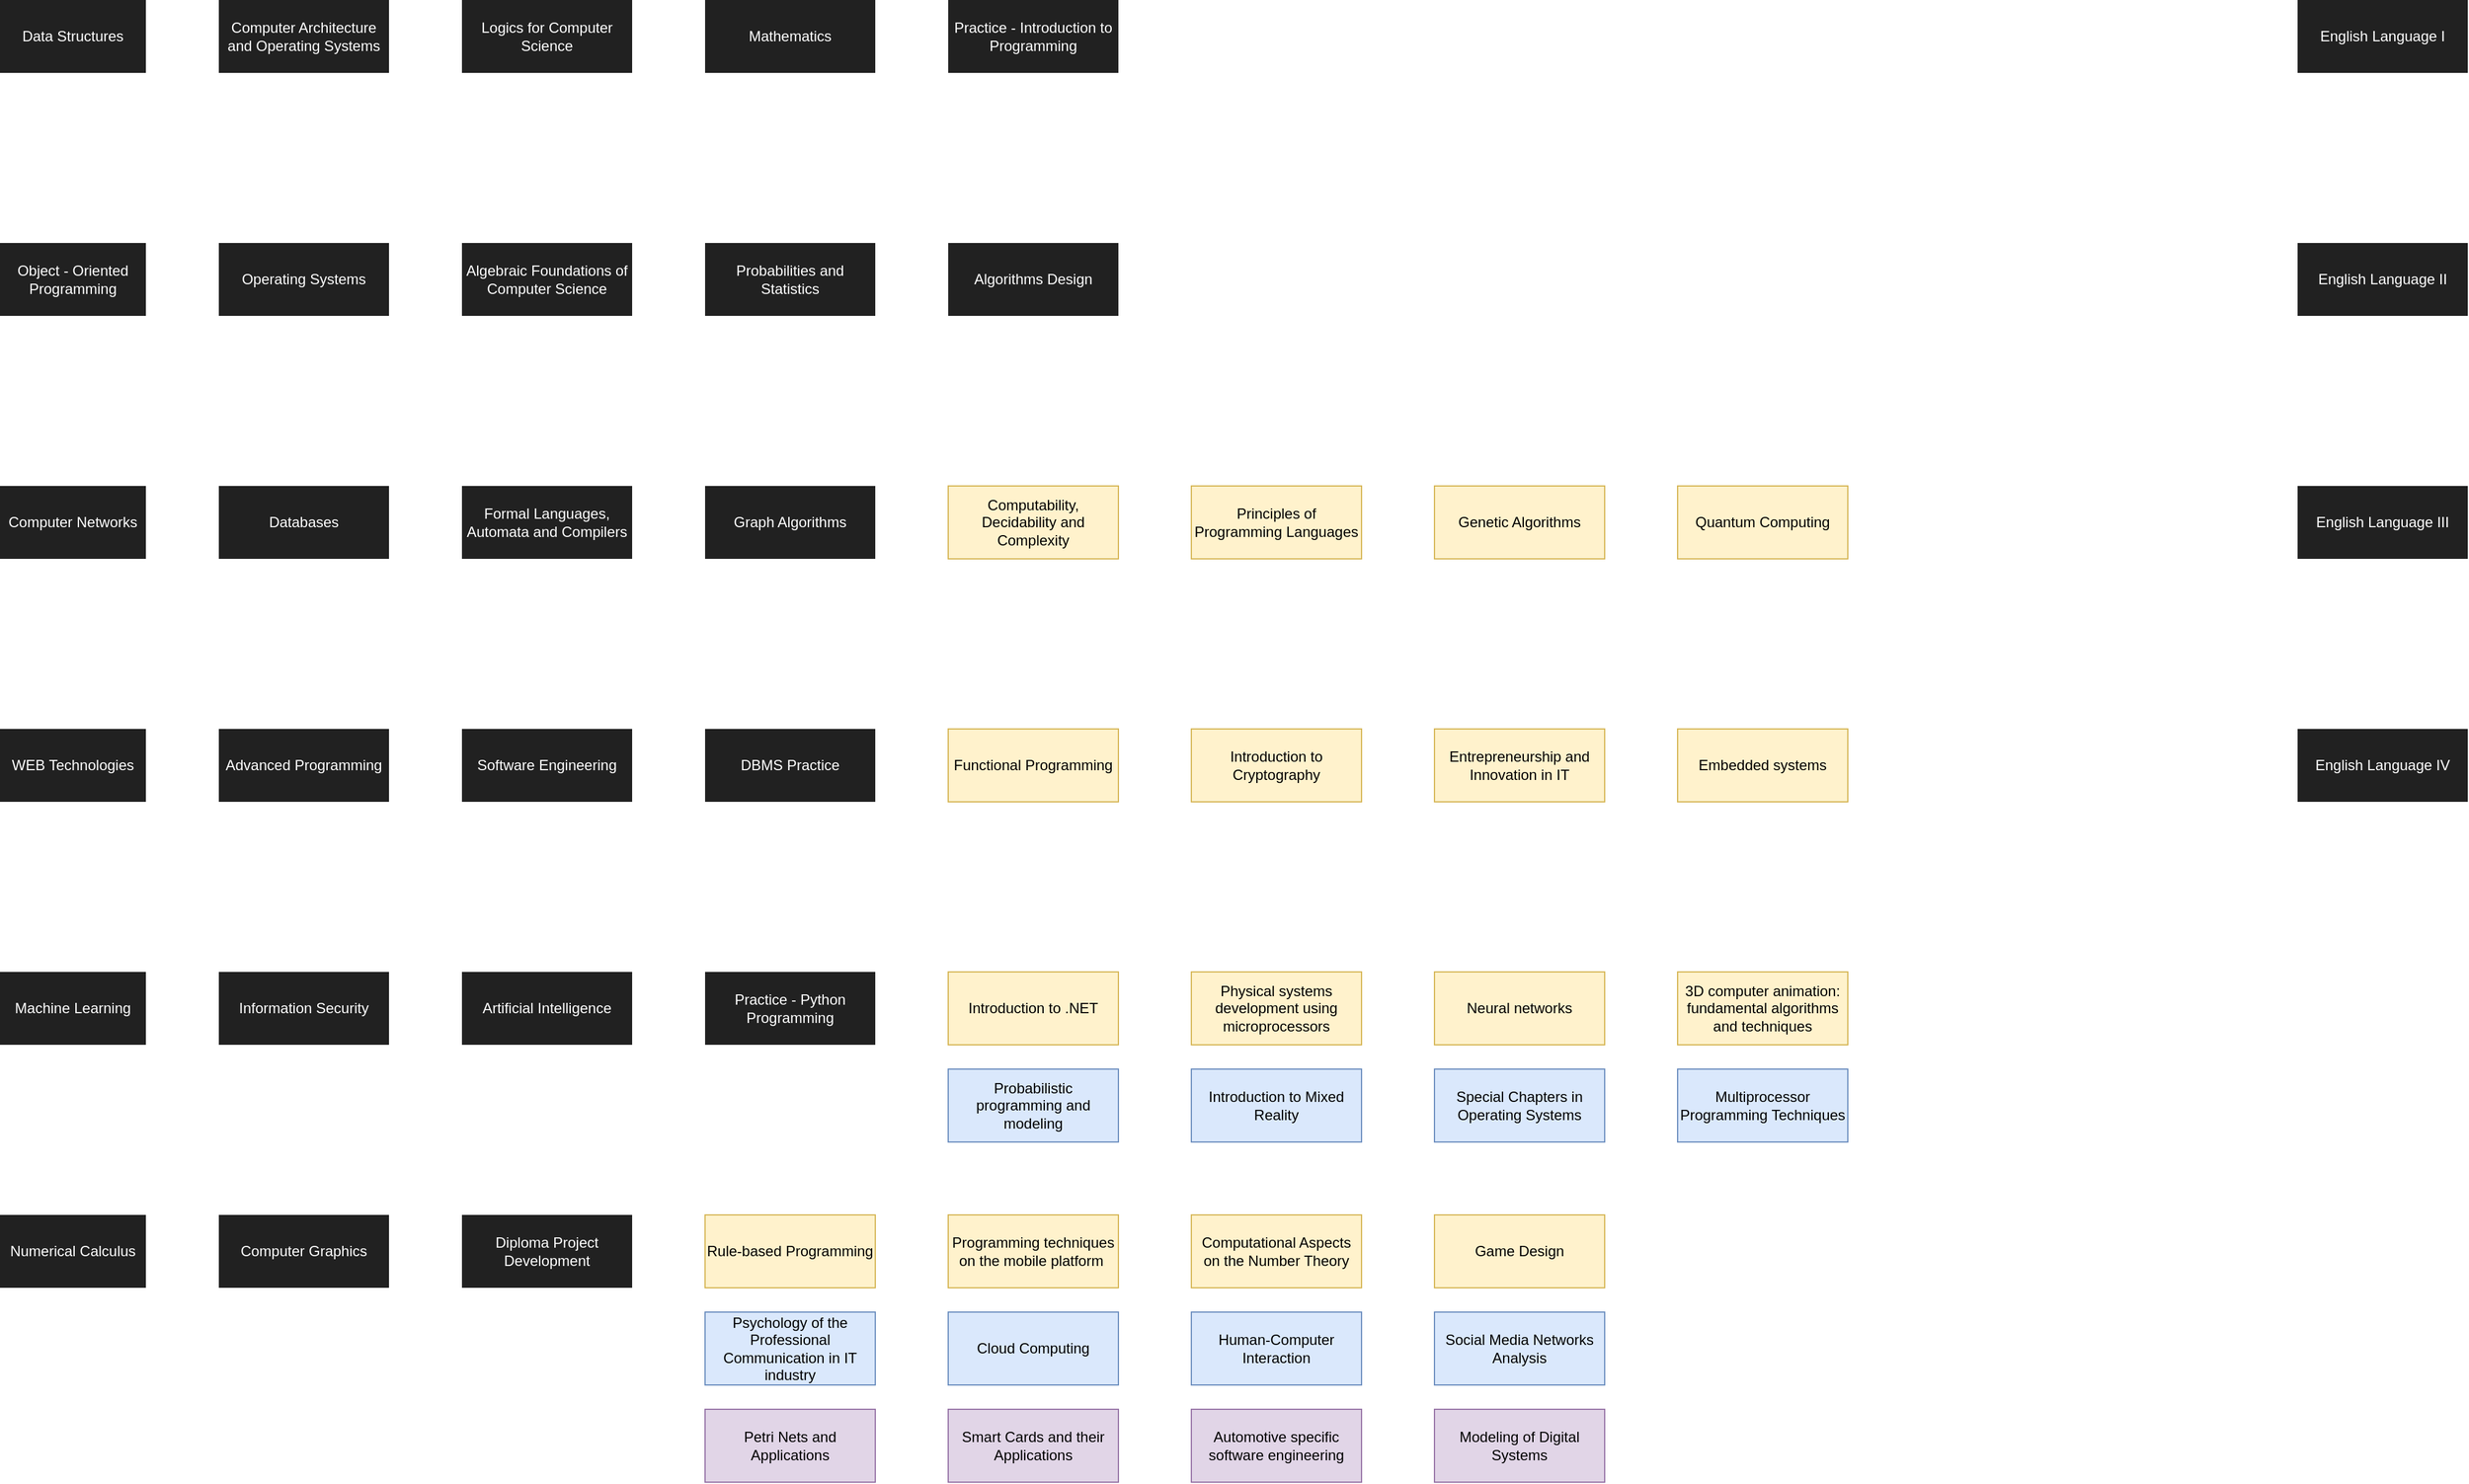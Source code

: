 <mxfile version="17.1.2" type="device"><diagram id="fv5xtPyGjUlm95UcFS3B" name="Page-1"><mxGraphModel dx="756" dy="464" grid="1" gridSize="10" guides="1" tooltips="1" connect="1" arrows="1" fold="1" page="1" pageScale="1" pageWidth="850" pageHeight="1100" math="0" shadow="0"><root><mxCell id="0"/><mxCell id="1" parent="0"/><mxCell id="21LPCDQ_-H-mYx70lP6T-1" value="Data Structures" style="rounded=0;whiteSpace=wrap;html=1;strokeColor=none;fillColor=#212121;fontColor=#FFFFFF;" vertex="1" parent="1"><mxGeometry x="280" y="240" width="120" height="60" as="geometry"/></mxCell><mxCell id="21LPCDQ_-H-mYx70lP6T-2" value="Computer Architecture and Operating Systems" style="rounded=0;whiteSpace=wrap;html=1;strokeColor=none;fillColor=#212121;fontColor=#FFFFFF;" vertex="1" parent="1"><mxGeometry x="460" y="240" width="140" height="60" as="geometry"/></mxCell><mxCell id="21LPCDQ_-H-mYx70lP6T-4" value="Logics for Computer Science" style="rounded=0;whiteSpace=wrap;html=1;strokeColor=none;fillColor=#212121;fontColor=#FFFFFF;" vertex="1" parent="1"><mxGeometry x="660" y="240" width="140" height="60" as="geometry"/></mxCell><mxCell id="21LPCDQ_-H-mYx70lP6T-5" value="Mathematics" style="rounded=0;whiteSpace=wrap;html=1;strokeColor=none;fillColor=#212121;fontColor=#FFFFFF;" vertex="1" parent="1"><mxGeometry x="860" y="240" width="140" height="60" as="geometry"/></mxCell><mxCell id="21LPCDQ_-H-mYx70lP6T-6" value="Practice - Introduction to Programming" style="rounded=0;whiteSpace=wrap;html=1;strokeColor=none;fillColor=#212121;fontColor=#FFFFFF;" vertex="1" parent="1"><mxGeometry x="1060" y="240" width="140" height="60" as="geometry"/></mxCell><mxCell id="21LPCDQ_-H-mYx70lP6T-7" value="English Language I" style="rounded=0;whiteSpace=wrap;html=1;strokeColor=none;fillColor=#212121;fontColor=#FFFFFF;" vertex="1" parent="1"><mxGeometry x="2170" y="240" width="140" height="60" as="geometry"/></mxCell><mxCell id="21LPCDQ_-H-mYx70lP6T-8" value="Object - Oriented Programming" style="rounded=0;whiteSpace=wrap;html=1;strokeColor=none;fillColor=#212121;fontColor=#FFFFFF;" vertex="1" parent="1"><mxGeometry x="280" y="440" width="120" height="60" as="geometry"/></mxCell><mxCell id="21LPCDQ_-H-mYx70lP6T-9" value="Operating Systems" style="rounded=0;whiteSpace=wrap;html=1;strokeColor=none;fillColor=#212121;fontColor=#FFFFFF;" vertex="1" parent="1"><mxGeometry x="460" y="440" width="140" height="60" as="geometry"/></mxCell><mxCell id="21LPCDQ_-H-mYx70lP6T-10" value="Algebraic Foundations of Computer Science" style="rounded=0;whiteSpace=wrap;html=1;strokeColor=none;fillColor=#212121;fontColor=#FFFFFF;" vertex="1" parent="1"><mxGeometry x="660" y="440" width="140" height="60" as="geometry"/></mxCell><mxCell id="21LPCDQ_-H-mYx70lP6T-11" value="Probabilities and Statistics" style="rounded=0;whiteSpace=wrap;html=1;strokeColor=none;fillColor=#212121;fontColor=#FFFFFF;" vertex="1" parent="1"><mxGeometry x="860" y="440" width="140" height="60" as="geometry"/></mxCell><mxCell id="21LPCDQ_-H-mYx70lP6T-12" value="Algorithms Design" style="rounded=0;whiteSpace=wrap;html=1;strokeColor=none;fillColor=#212121;fontColor=#FFFFFF;" vertex="1" parent="1"><mxGeometry x="1060" y="440" width="140" height="60" as="geometry"/></mxCell><mxCell id="21LPCDQ_-H-mYx70lP6T-13" value="English Language II" style="rounded=0;whiteSpace=wrap;html=1;strokeColor=none;fillColor=#212121;fontColor=#FFFFFF;" vertex="1" parent="1"><mxGeometry x="2170" y="440" width="140" height="60" as="geometry"/></mxCell><mxCell id="21LPCDQ_-H-mYx70lP6T-14" value="Computer Networks" style="rounded=0;whiteSpace=wrap;html=1;strokeColor=none;fillColor=#212121;fontColor=#FFFFFF;" vertex="1" parent="1"><mxGeometry x="280" y="640" width="120" height="60" as="geometry"/></mxCell><mxCell id="21LPCDQ_-H-mYx70lP6T-15" value="Databases" style="rounded=0;whiteSpace=wrap;html=1;strokeColor=none;fillColor=#212121;fontColor=#FFFFFF;" vertex="1" parent="1"><mxGeometry x="460" y="640" width="140" height="60" as="geometry"/></mxCell><mxCell id="21LPCDQ_-H-mYx70lP6T-16" value="Formal Languages, Automata and Compilers" style="rounded=0;whiteSpace=wrap;html=1;strokeColor=none;fillColor=#212121;fontColor=#FFFFFF;" vertex="1" parent="1"><mxGeometry x="660" y="640" width="140" height="60" as="geometry"/></mxCell><mxCell id="21LPCDQ_-H-mYx70lP6T-17" value="Graph Algorithms" style="rounded=0;whiteSpace=wrap;html=1;strokeColor=none;fillColor=#212121;fontColor=#FFFFFF;" vertex="1" parent="1"><mxGeometry x="860" y="640" width="140" height="60" as="geometry"/></mxCell><mxCell id="21LPCDQ_-H-mYx70lP6T-19" value="English Language III" style="rounded=0;whiteSpace=wrap;html=1;strokeColor=none;fillColor=#212121;fontColor=#FFFFFF;" vertex="1" parent="1"><mxGeometry x="2170" y="640" width="140" height="60" as="geometry"/></mxCell><mxCell id="21LPCDQ_-H-mYx70lP6T-20" value="WEB Technologies" style="rounded=0;whiteSpace=wrap;html=1;strokeColor=none;fillColor=#212121;fontColor=#FFFFFF;" vertex="1" parent="1"><mxGeometry x="280" y="840" width="120" height="60" as="geometry"/></mxCell><mxCell id="21LPCDQ_-H-mYx70lP6T-21" value="Advanced Programming" style="rounded=0;whiteSpace=wrap;html=1;strokeColor=none;fillColor=#212121;fontColor=#FFFFFF;" vertex="1" parent="1"><mxGeometry x="460" y="840" width="140" height="60" as="geometry"/></mxCell><mxCell id="21LPCDQ_-H-mYx70lP6T-22" value="Software Engineering" style="rounded=0;whiteSpace=wrap;html=1;strokeColor=none;fillColor=#212121;fontColor=#FFFFFF;" vertex="1" parent="1"><mxGeometry x="660" y="840" width="140" height="60" as="geometry"/></mxCell><mxCell id="21LPCDQ_-H-mYx70lP6T-23" value="DBMS Practice" style="rounded=0;whiteSpace=wrap;html=1;strokeColor=none;fillColor=#212121;fontColor=#FFFFFF;" vertex="1" parent="1"><mxGeometry x="860" y="840" width="140" height="60" as="geometry"/></mxCell><mxCell id="21LPCDQ_-H-mYx70lP6T-25" value="English Language IV" style="rounded=0;whiteSpace=wrap;html=1;strokeColor=none;fillColor=#212121;fontColor=#FFFFFF;" vertex="1" parent="1"><mxGeometry x="2170" y="840" width="140" height="60" as="geometry"/></mxCell><mxCell id="21LPCDQ_-H-mYx70lP6T-26" value="Machine Learning" style="rounded=0;whiteSpace=wrap;html=1;strokeColor=none;fillColor=#212121;fontColor=#FFFFFF;" vertex="1" parent="1"><mxGeometry x="280" y="1040" width="120" height="60" as="geometry"/></mxCell><mxCell id="21LPCDQ_-H-mYx70lP6T-27" value="Information Security" style="rounded=0;whiteSpace=wrap;html=1;strokeColor=none;fillColor=#212121;fontColor=#FFFFFF;" vertex="1" parent="1"><mxGeometry x="460" y="1040" width="140" height="60" as="geometry"/></mxCell><mxCell id="21LPCDQ_-H-mYx70lP6T-28" value="Artificial Intelligence" style="rounded=0;whiteSpace=wrap;html=1;strokeColor=none;fillColor=#212121;fontColor=#FFFFFF;" vertex="1" parent="1"><mxGeometry x="660" y="1040" width="140" height="60" as="geometry"/></mxCell><mxCell id="21LPCDQ_-H-mYx70lP6T-29" value="Practice - Python Programming" style="rounded=0;whiteSpace=wrap;html=1;strokeColor=none;fillColor=#212121;fontColor=#FFFFFF;" vertex="1" parent="1"><mxGeometry x="860" y="1040" width="140" height="60" as="geometry"/></mxCell><mxCell id="21LPCDQ_-H-mYx70lP6T-32" value="Numerical Calculus" style="rounded=0;whiteSpace=wrap;html=1;strokeColor=none;fillColor=#212121;fontColor=#FFFFFF;" vertex="1" parent="1"><mxGeometry x="280" y="1240" width="120" height="60" as="geometry"/></mxCell><mxCell id="21LPCDQ_-H-mYx70lP6T-33" value="Computer Graphics" style="rounded=0;whiteSpace=wrap;html=1;strokeColor=none;fillColor=#212121;fontColor=#FFFFFF;" vertex="1" parent="1"><mxGeometry x="460" y="1240" width="140" height="60" as="geometry"/></mxCell><mxCell id="21LPCDQ_-H-mYx70lP6T-34" value="Diploma Project Development" style="rounded=0;whiteSpace=wrap;html=1;strokeColor=none;fillColor=#212121;fontColor=#FFFFFF;" vertex="1" parent="1"><mxGeometry x="660" y="1240" width="140" height="60" as="geometry"/></mxCell><mxCell id="21LPCDQ_-H-mYx70lP6T-38" value="Principles of Programming Languages" style="rounded=0;whiteSpace=wrap;html=1;strokeColor=#d6b656;fillColor=#fff2cc;" vertex="1" parent="1"><mxGeometry x="1260" y="640" width="140" height="60" as="geometry"/></mxCell><mxCell id="21LPCDQ_-H-mYx70lP6T-39" value="Genetic Algorithms" style="rounded=0;whiteSpace=wrap;html=1;strokeColor=#d6b656;fillColor=#fff2cc;" vertex="1" parent="1"><mxGeometry x="1460" y="640" width="140" height="60" as="geometry"/></mxCell><mxCell id="21LPCDQ_-H-mYx70lP6T-40" value="Quantum Computing" style="rounded=0;whiteSpace=wrap;html=1;strokeColor=#d6b656;fillColor=#fff2cc;" vertex="1" parent="1"><mxGeometry x="1660" y="640" width="140" height="60" as="geometry"/></mxCell><mxCell id="21LPCDQ_-H-mYx70lP6T-41" value="Computability, Decidability and Complexity" style="rounded=0;whiteSpace=wrap;html=1;strokeColor=#d6b656;fillColor=#fff2cc;" vertex="1" parent="1"><mxGeometry x="1060" y="640" width="140" height="60" as="geometry"/></mxCell><mxCell id="21LPCDQ_-H-mYx70lP6T-42" value="Introduction to Cryptography" style="rounded=0;whiteSpace=wrap;html=1;strokeColor=#d6b656;fillColor=#fff2cc;" vertex="1" parent="1"><mxGeometry x="1260" y="840" width="140" height="60" as="geometry"/></mxCell><mxCell id="21LPCDQ_-H-mYx70lP6T-43" value="Entrepreneurship and Innovation in IT" style="rounded=0;whiteSpace=wrap;html=1;strokeColor=#d6b656;fillColor=#fff2cc;" vertex="1" parent="1"><mxGeometry x="1460" y="840" width="140" height="60" as="geometry"/></mxCell><mxCell id="21LPCDQ_-H-mYx70lP6T-44" value="Embedded systems" style="rounded=0;whiteSpace=wrap;html=1;strokeColor=#d6b656;fillColor=#fff2cc;" vertex="1" parent="1"><mxGeometry x="1660" y="840" width="140" height="60" as="geometry"/></mxCell><mxCell id="21LPCDQ_-H-mYx70lP6T-45" value="Functional Programming" style="rounded=0;whiteSpace=wrap;html=1;strokeColor=#d6b656;fillColor=#fff2cc;" vertex="1" parent="1"><mxGeometry x="1060" y="840" width="140" height="60" as="geometry"/></mxCell><mxCell id="21LPCDQ_-H-mYx70lP6T-46" value="Physical systems development using microprocessors" style="rounded=0;whiteSpace=wrap;html=1;strokeColor=#d6b656;fillColor=#fff2cc;" vertex="1" parent="1"><mxGeometry x="1260" y="1040" width="140" height="60" as="geometry"/></mxCell><mxCell id="21LPCDQ_-H-mYx70lP6T-47" value="Neural networks" style="rounded=0;whiteSpace=wrap;html=1;strokeColor=#d6b656;fillColor=#fff2cc;" vertex="1" parent="1"><mxGeometry x="1460" y="1040" width="140" height="60" as="geometry"/></mxCell><mxCell id="21LPCDQ_-H-mYx70lP6T-48" value="3D computer animation: fundamental algorithms and techniques" style="rounded=0;whiteSpace=wrap;html=1;strokeColor=#d6b656;fillColor=#fff2cc;" vertex="1" parent="1"><mxGeometry x="1660" y="1040" width="140" height="60" as="geometry"/></mxCell><mxCell id="21LPCDQ_-H-mYx70lP6T-49" value="Introduction to .NET" style="rounded=0;whiteSpace=wrap;html=1;strokeColor=#d6b656;fillColor=#fff2cc;" vertex="1" parent="1"><mxGeometry x="1060" y="1040" width="140" height="60" as="geometry"/></mxCell><mxCell id="21LPCDQ_-H-mYx70lP6T-50" value="Introduction to Mixed Reality" style="rounded=0;whiteSpace=wrap;html=1;strokeColor=#6c8ebf;fillColor=#dae8fc;" vertex="1" parent="1"><mxGeometry x="1260" y="1120" width="140" height="60" as="geometry"/></mxCell><mxCell id="21LPCDQ_-H-mYx70lP6T-51" value="Special Chapters in Operating Systems" style="rounded=0;whiteSpace=wrap;html=1;strokeColor=#6c8ebf;fillColor=#dae8fc;" vertex="1" parent="1"><mxGeometry x="1460" y="1120" width="140" height="60" as="geometry"/></mxCell><mxCell id="21LPCDQ_-H-mYx70lP6T-52" value="Multiprocessor Programming Techniques" style="rounded=0;whiteSpace=wrap;html=1;strokeColor=#6c8ebf;fillColor=#dae8fc;" vertex="1" parent="1"><mxGeometry x="1660" y="1120" width="140" height="60" as="geometry"/></mxCell><mxCell id="21LPCDQ_-H-mYx70lP6T-53" value="Probabilistic programming and modeling" style="rounded=0;whiteSpace=wrap;html=1;strokeColor=#6c8ebf;fillColor=#dae8fc;" vertex="1" parent="1"><mxGeometry x="1060" y="1120" width="140" height="60" as="geometry"/></mxCell><mxCell id="21LPCDQ_-H-mYx70lP6T-54" value="Programming techniques on the mobile platform&amp;nbsp;" style="rounded=0;whiteSpace=wrap;html=1;strokeColor=#d6b656;fillColor=#fff2cc;" vertex="1" parent="1"><mxGeometry x="1060" y="1240" width="140" height="60" as="geometry"/></mxCell><mxCell id="21LPCDQ_-H-mYx70lP6T-55" value="Game Design" style="rounded=0;whiteSpace=wrap;html=1;strokeColor=#d6b656;fillColor=#fff2cc;" vertex="1" parent="1"><mxGeometry x="1460" y="1240" width="140" height="60" as="geometry"/></mxCell><mxCell id="21LPCDQ_-H-mYx70lP6T-57" value="Rule-based Programming" style="rounded=0;whiteSpace=wrap;html=1;strokeColor=#d6b656;fillColor=#fff2cc;" vertex="1" parent="1"><mxGeometry x="860" y="1240" width="140" height="60" as="geometry"/></mxCell><mxCell id="21LPCDQ_-H-mYx70lP6T-58" value="Cloud Computing" style="rounded=0;whiteSpace=wrap;html=1;strokeColor=#6c8ebf;fillColor=#dae8fc;" vertex="1" parent="1"><mxGeometry x="1060" y="1320" width="140" height="60" as="geometry"/></mxCell><mxCell id="21LPCDQ_-H-mYx70lP6T-59" value="Human-Computer Interaction" style="rounded=0;whiteSpace=wrap;html=1;strokeColor=#6c8ebf;fillColor=#dae8fc;" vertex="1" parent="1"><mxGeometry x="1260" y="1320" width="140" height="60" as="geometry"/></mxCell><mxCell id="21LPCDQ_-H-mYx70lP6T-60" value="Psychology of the Professional Communication in IT industry" style="rounded=0;whiteSpace=wrap;html=1;strokeColor=#6c8ebf;fillColor=#dae8fc;" vertex="1" parent="1"><mxGeometry x="860" y="1320" width="140" height="60" as="geometry"/></mxCell><mxCell id="21LPCDQ_-H-mYx70lP6T-61" value="Smart Cards and their Applications" style="rounded=0;whiteSpace=wrap;html=1;strokeColor=#9673a6;fillColor=#e1d5e7;" vertex="1" parent="1"><mxGeometry x="1060" y="1400" width="140" height="60" as="geometry"/></mxCell><mxCell id="21LPCDQ_-H-mYx70lP6T-62" value="Automotive specific software engineering" style="rounded=0;whiteSpace=wrap;html=1;strokeColor=#9673a6;fillColor=#e1d5e7;" vertex="1" parent="1"><mxGeometry x="1260" y="1400" width="140" height="60" as="geometry"/></mxCell><mxCell id="21LPCDQ_-H-mYx70lP6T-63" value="Petri Nets and Applications" style="rounded=0;whiteSpace=wrap;html=1;strokeColor=#9673a6;fillColor=#e1d5e7;" vertex="1" parent="1"><mxGeometry x="860" y="1400" width="140" height="60" as="geometry"/></mxCell><mxCell id="21LPCDQ_-H-mYx70lP6T-64" value="Social Media Networks Analysis " style="rounded=0;whiteSpace=wrap;html=1;strokeColor=#6c8ebf;fillColor=#dae8fc;" vertex="1" parent="1"><mxGeometry x="1460" y="1320" width="140" height="60" as="geometry"/></mxCell><mxCell id="21LPCDQ_-H-mYx70lP6T-65" value="Computational Aspects on the Number Theory" style="rounded=0;whiteSpace=wrap;html=1;strokeColor=#d6b656;fillColor=#fff2cc;" vertex="1" parent="1"><mxGeometry x="1260" y="1240" width="140" height="60" as="geometry"/></mxCell><mxCell id="21LPCDQ_-H-mYx70lP6T-66" value="Modeling of Digital Systems" style="rounded=0;whiteSpace=wrap;html=1;strokeColor=#9673a6;fillColor=#e1d5e7;" vertex="1" parent="1"><mxGeometry x="1460" y="1400" width="140" height="60" as="geometry"/></mxCell></root></mxGraphModel></diagram></mxfile>